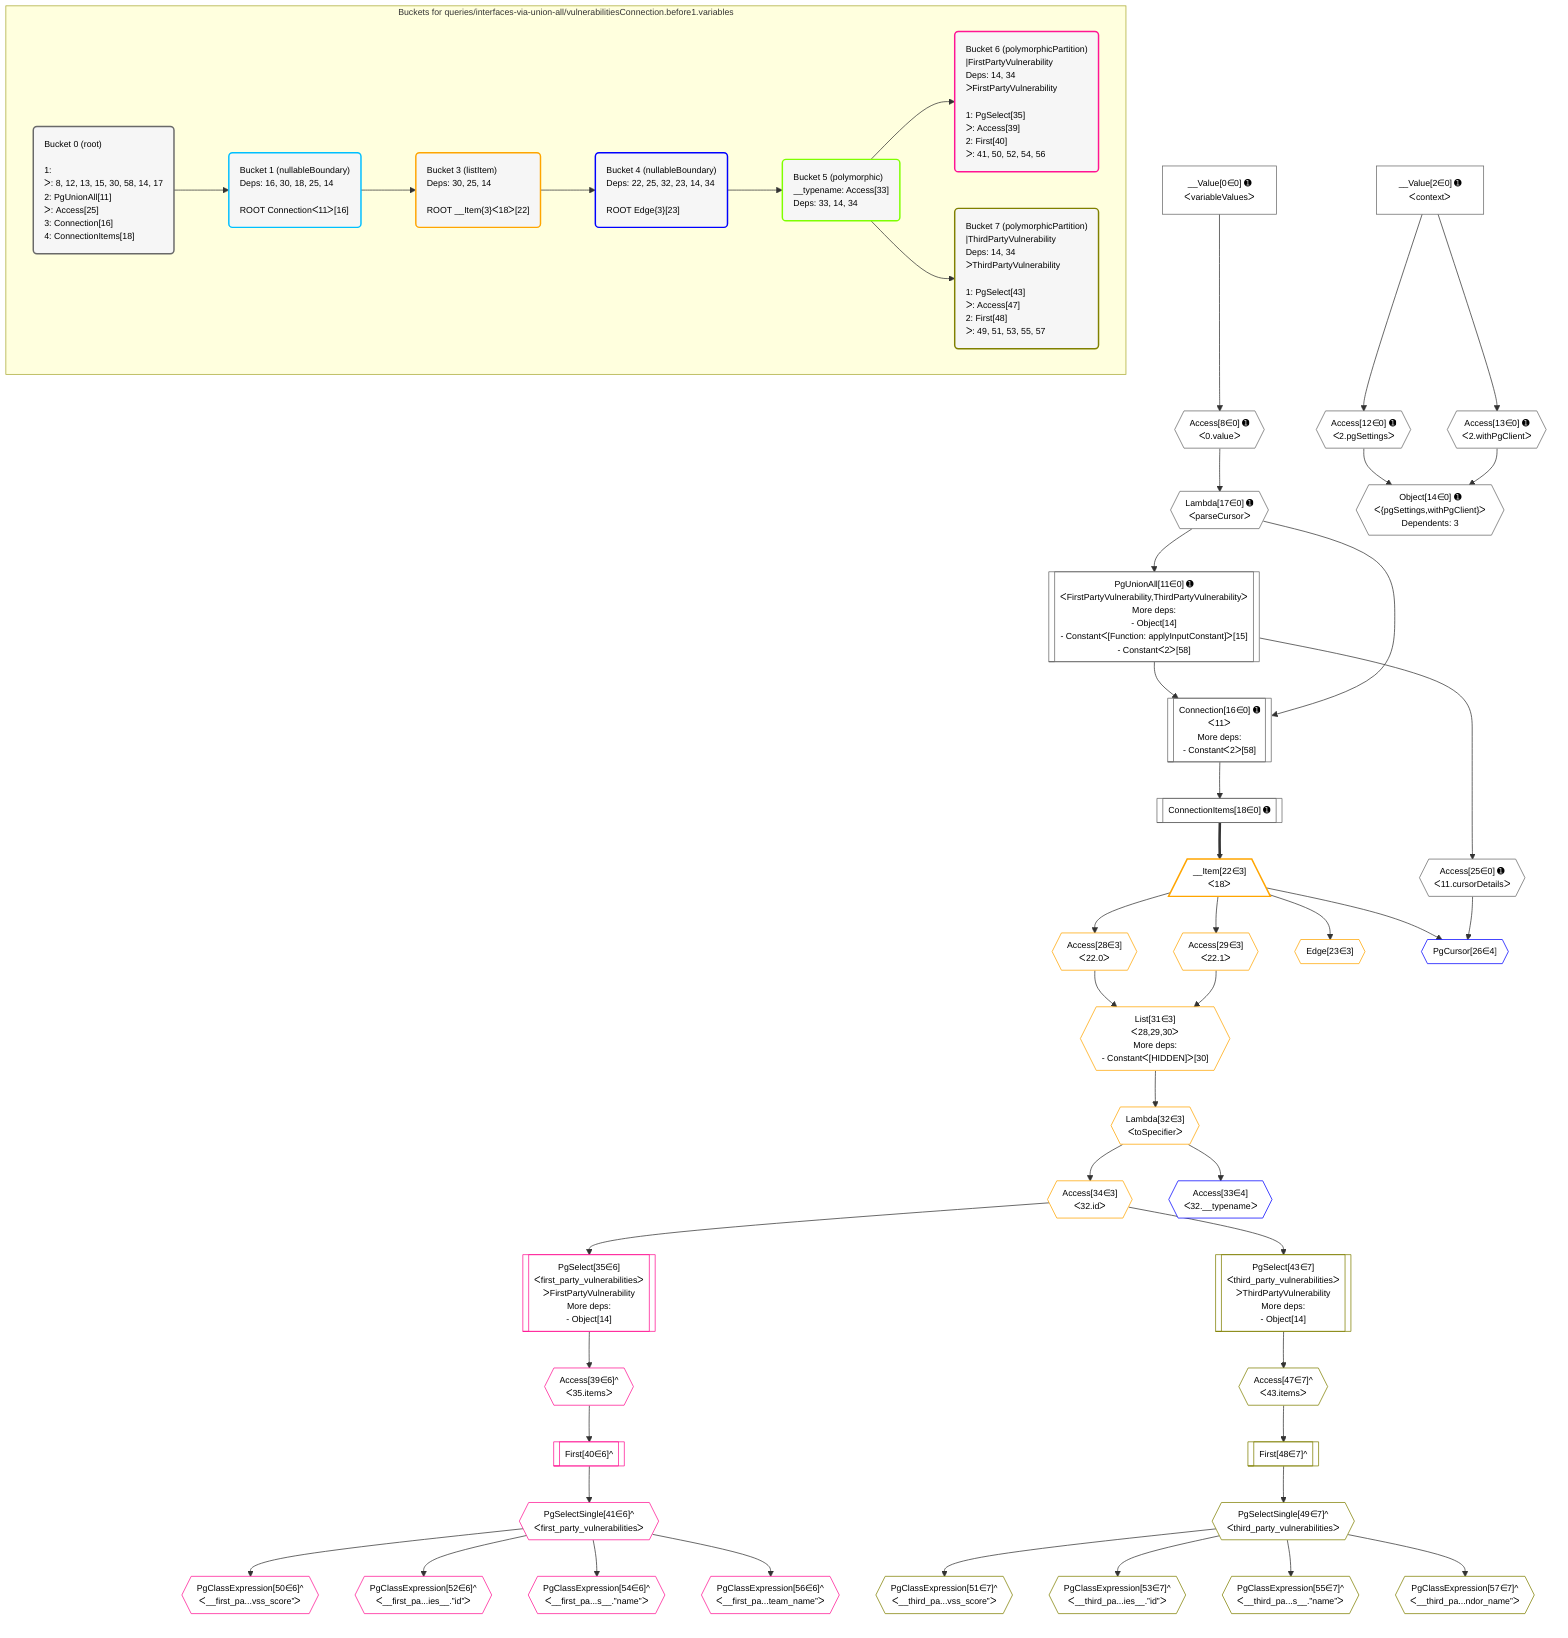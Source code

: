 %%{init: {'themeVariables': { 'fontSize': '12px'}}}%%
graph TD
    classDef path fill:#eee,stroke:#000,color:#000
    classDef plan fill:#fff,stroke-width:1px,color:#000
    classDef itemplan fill:#fff,stroke-width:2px,color:#000
    classDef unbatchedplan fill:#dff,stroke-width:1px,color:#000
    classDef sideeffectplan fill:#fcc,stroke-width:2px,color:#000
    classDef bucket fill:#f6f6f6,color:#000,stroke-width:2px,text-align:left

    subgraph "Buckets for queries/interfaces-via-union-all/vulnerabilitiesConnection.before1.variables"
    Bucket0("Bucket 0 (root)<br /><br />1: <br />ᐳ: 8, 12, 13, 15, 30, 58, 14, 17<br />2: PgUnionAll[11]<br />ᐳ: Access[25]<br />3: Connection[16]<br />4: ConnectionItems[18]"):::bucket
    Bucket1("Bucket 1 (nullableBoundary)<br />Deps: 16, 30, 18, 25, 14<br /><br />ROOT Connectionᐸ11ᐳ[16]"):::bucket
    Bucket3("Bucket 3 (listItem)<br />Deps: 30, 25, 14<br /><br />ROOT __Item{3}ᐸ18ᐳ[22]"):::bucket
    Bucket4("Bucket 4 (nullableBoundary)<br />Deps: 22, 25, 32, 23, 14, 34<br /><br />ROOT Edge{3}[23]"):::bucket
    Bucket5("Bucket 5 (polymorphic)<br />__typename: Access[33]<br />Deps: 33, 14, 34"):::bucket
    Bucket6("Bucket 6 (polymorphicPartition)<br />|FirstPartyVulnerability<br />Deps: 14, 34<br />ᐳFirstPartyVulnerability<br /><br />1: PgSelect[35]<br />ᐳ: Access[39]<br />2: First[40]<br />ᐳ: 41, 50, 52, 54, 56"):::bucket
    Bucket7("Bucket 7 (polymorphicPartition)<br />|ThirdPartyVulnerability<br />Deps: 14, 34<br />ᐳThirdPartyVulnerability<br /><br />1: PgSelect[43]<br />ᐳ: Access[47]<br />2: First[48]<br />ᐳ: 49, 51, 53, 55, 57"):::bucket
    end
    Bucket0 --> Bucket1
    Bucket1 --> Bucket3
    Bucket3 --> Bucket4
    Bucket4 --> Bucket5
    Bucket5 --> Bucket6 & Bucket7

    %% plan dependencies
    PgUnionAll11[["PgUnionAll[11∈0] ➊<br />ᐸFirstPartyVulnerability,ThirdPartyVulnerabilityᐳ<br />More deps:<br />- Object[14]<br />- Constantᐸ[Function: applyInputConstant]ᐳ[15]<br />- Constantᐸ2ᐳ[58]"]]:::plan
    Lambda17{{"Lambda[17∈0] ➊<br />ᐸparseCursorᐳ"}}:::plan
    Lambda17 --> PgUnionAll11
    Connection16[["Connection[16∈0] ➊<br />ᐸ11ᐳ<br />More deps:<br />- Constantᐸ2ᐳ[58]"]]:::plan
    PgUnionAll11 & Lambda17 --> Connection16
    Object14{{"Object[14∈0] ➊<br />ᐸ{pgSettings,withPgClient}ᐳ<br />Dependents: 3"}}:::plan
    Access12{{"Access[12∈0] ➊<br />ᐸ2.pgSettingsᐳ"}}:::plan
    Access13{{"Access[13∈0] ➊<br />ᐸ2.withPgClientᐳ"}}:::plan
    Access12 & Access13 --> Object14
    Access8{{"Access[8∈0] ➊<br />ᐸ0.valueᐳ"}}:::plan
    __Value0["__Value[0∈0] ➊<br />ᐸvariableValuesᐳ"]:::plan
    __Value0 --> Access8
    __Value2["__Value[2∈0] ➊<br />ᐸcontextᐳ"]:::plan
    __Value2 --> Access12
    __Value2 --> Access13
    Access8 --> Lambda17
    ConnectionItems18[["ConnectionItems[18∈0] ➊"]]:::plan
    Connection16 --> ConnectionItems18
    Access25{{"Access[25∈0] ➊<br />ᐸ11.cursorDetailsᐳ"}}:::plan
    PgUnionAll11 --> Access25
    List31{{"List[31∈3]<br />ᐸ28,29,30ᐳ<br />More deps:<br />- Constantᐸ[HIDDEN]ᐳ[30]"}}:::plan
    Access28{{"Access[28∈3]<br />ᐸ22.0ᐳ"}}:::plan
    Access29{{"Access[29∈3]<br />ᐸ22.1ᐳ"}}:::plan
    Access28 & Access29 --> List31
    __Item22[/"__Item[22∈3]<br />ᐸ18ᐳ"\]:::itemplan
    ConnectionItems18 ==> __Item22
    Edge23{{"Edge[23∈3]"}}:::plan
    __Item22 --> Edge23
    __Item22 --> Access28
    __Item22 --> Access29
    Lambda32{{"Lambda[32∈3]<br />ᐸtoSpecifierᐳ"}}:::plan
    List31 --> Lambda32
    Access34{{"Access[34∈3]<br />ᐸ32.idᐳ"}}:::plan
    Lambda32 --> Access34
    PgCursor26{{"PgCursor[26∈4]"}}:::plan
    __Item22 & Access25 --> PgCursor26
    Access33{{"Access[33∈4]<br />ᐸ32.__typenameᐳ"}}:::plan
    Lambda32 --> Access33
    PgSelect35[["PgSelect[35∈6]<br />ᐸfirst_party_vulnerabilitiesᐳ<br />ᐳFirstPartyVulnerability<br />More deps:<br />- Object[14]"]]:::plan
    Access34 --> PgSelect35
    Access39{{"Access[39∈6]^<br />ᐸ35.itemsᐳ"}}:::plan
    PgSelect35 --> Access39
    First40[["First[40∈6]^"]]:::plan
    Access39 --> First40
    PgSelectSingle41{{"PgSelectSingle[41∈6]^<br />ᐸfirst_party_vulnerabilitiesᐳ"}}:::plan
    First40 --> PgSelectSingle41
    PgClassExpression50{{"PgClassExpression[50∈6]^<br />ᐸ__first_pa...vss_score”ᐳ"}}:::plan
    PgSelectSingle41 --> PgClassExpression50
    PgClassExpression52{{"PgClassExpression[52∈6]^<br />ᐸ__first_pa...ies__.”id”ᐳ"}}:::plan
    PgSelectSingle41 --> PgClassExpression52
    PgClassExpression54{{"PgClassExpression[54∈6]^<br />ᐸ__first_pa...s__.”name”ᐳ"}}:::plan
    PgSelectSingle41 --> PgClassExpression54
    PgClassExpression56{{"PgClassExpression[56∈6]^<br />ᐸ__first_pa...team_name”ᐳ"}}:::plan
    PgSelectSingle41 --> PgClassExpression56
    PgSelect43[["PgSelect[43∈7]<br />ᐸthird_party_vulnerabilitiesᐳ<br />ᐳThirdPartyVulnerability<br />More deps:<br />- Object[14]"]]:::plan
    Access34 --> PgSelect43
    Access47{{"Access[47∈7]^<br />ᐸ43.itemsᐳ"}}:::plan
    PgSelect43 --> Access47
    First48[["First[48∈7]^"]]:::plan
    Access47 --> First48
    PgSelectSingle49{{"PgSelectSingle[49∈7]^<br />ᐸthird_party_vulnerabilitiesᐳ"}}:::plan
    First48 --> PgSelectSingle49
    PgClassExpression51{{"PgClassExpression[51∈7]^<br />ᐸ__third_pa...vss_score”ᐳ"}}:::plan
    PgSelectSingle49 --> PgClassExpression51
    PgClassExpression53{{"PgClassExpression[53∈7]^<br />ᐸ__third_pa...ies__.”id”ᐳ"}}:::plan
    PgSelectSingle49 --> PgClassExpression53
    PgClassExpression55{{"PgClassExpression[55∈7]^<br />ᐸ__third_pa...s__.”name”ᐳ"}}:::plan
    PgSelectSingle49 --> PgClassExpression55
    PgClassExpression57{{"PgClassExpression[57∈7]^<br />ᐸ__third_pa...ndor_name”ᐳ"}}:::plan
    PgSelectSingle49 --> PgClassExpression57

    %% define steps
    classDef bucket0 stroke:#696969
    class Bucket0,__Value0,__Value2,Access8,PgUnionAll11,Access12,Access13,Object14,Connection16,Lambda17,ConnectionItems18,Access25 bucket0
    classDef bucket1 stroke:#00bfff
    class Bucket1 bucket1
    classDef bucket3 stroke:#ffa500
    class Bucket3,__Item22,Edge23,Access28,Access29,List31,Lambda32,Access34 bucket3
    classDef bucket4 stroke:#0000ff
    class Bucket4,PgCursor26,Access33 bucket4
    classDef bucket5 stroke:#7fff00
    class Bucket5 bucket5
    classDef bucket6 stroke:#ff1493
    class Bucket6,PgSelect35,Access39,First40,PgSelectSingle41,PgClassExpression50,PgClassExpression52,PgClassExpression54,PgClassExpression56 bucket6
    classDef bucket7 stroke:#808000
    class Bucket7,PgSelect43,Access47,First48,PgSelectSingle49,PgClassExpression51,PgClassExpression53,PgClassExpression55,PgClassExpression57 bucket7